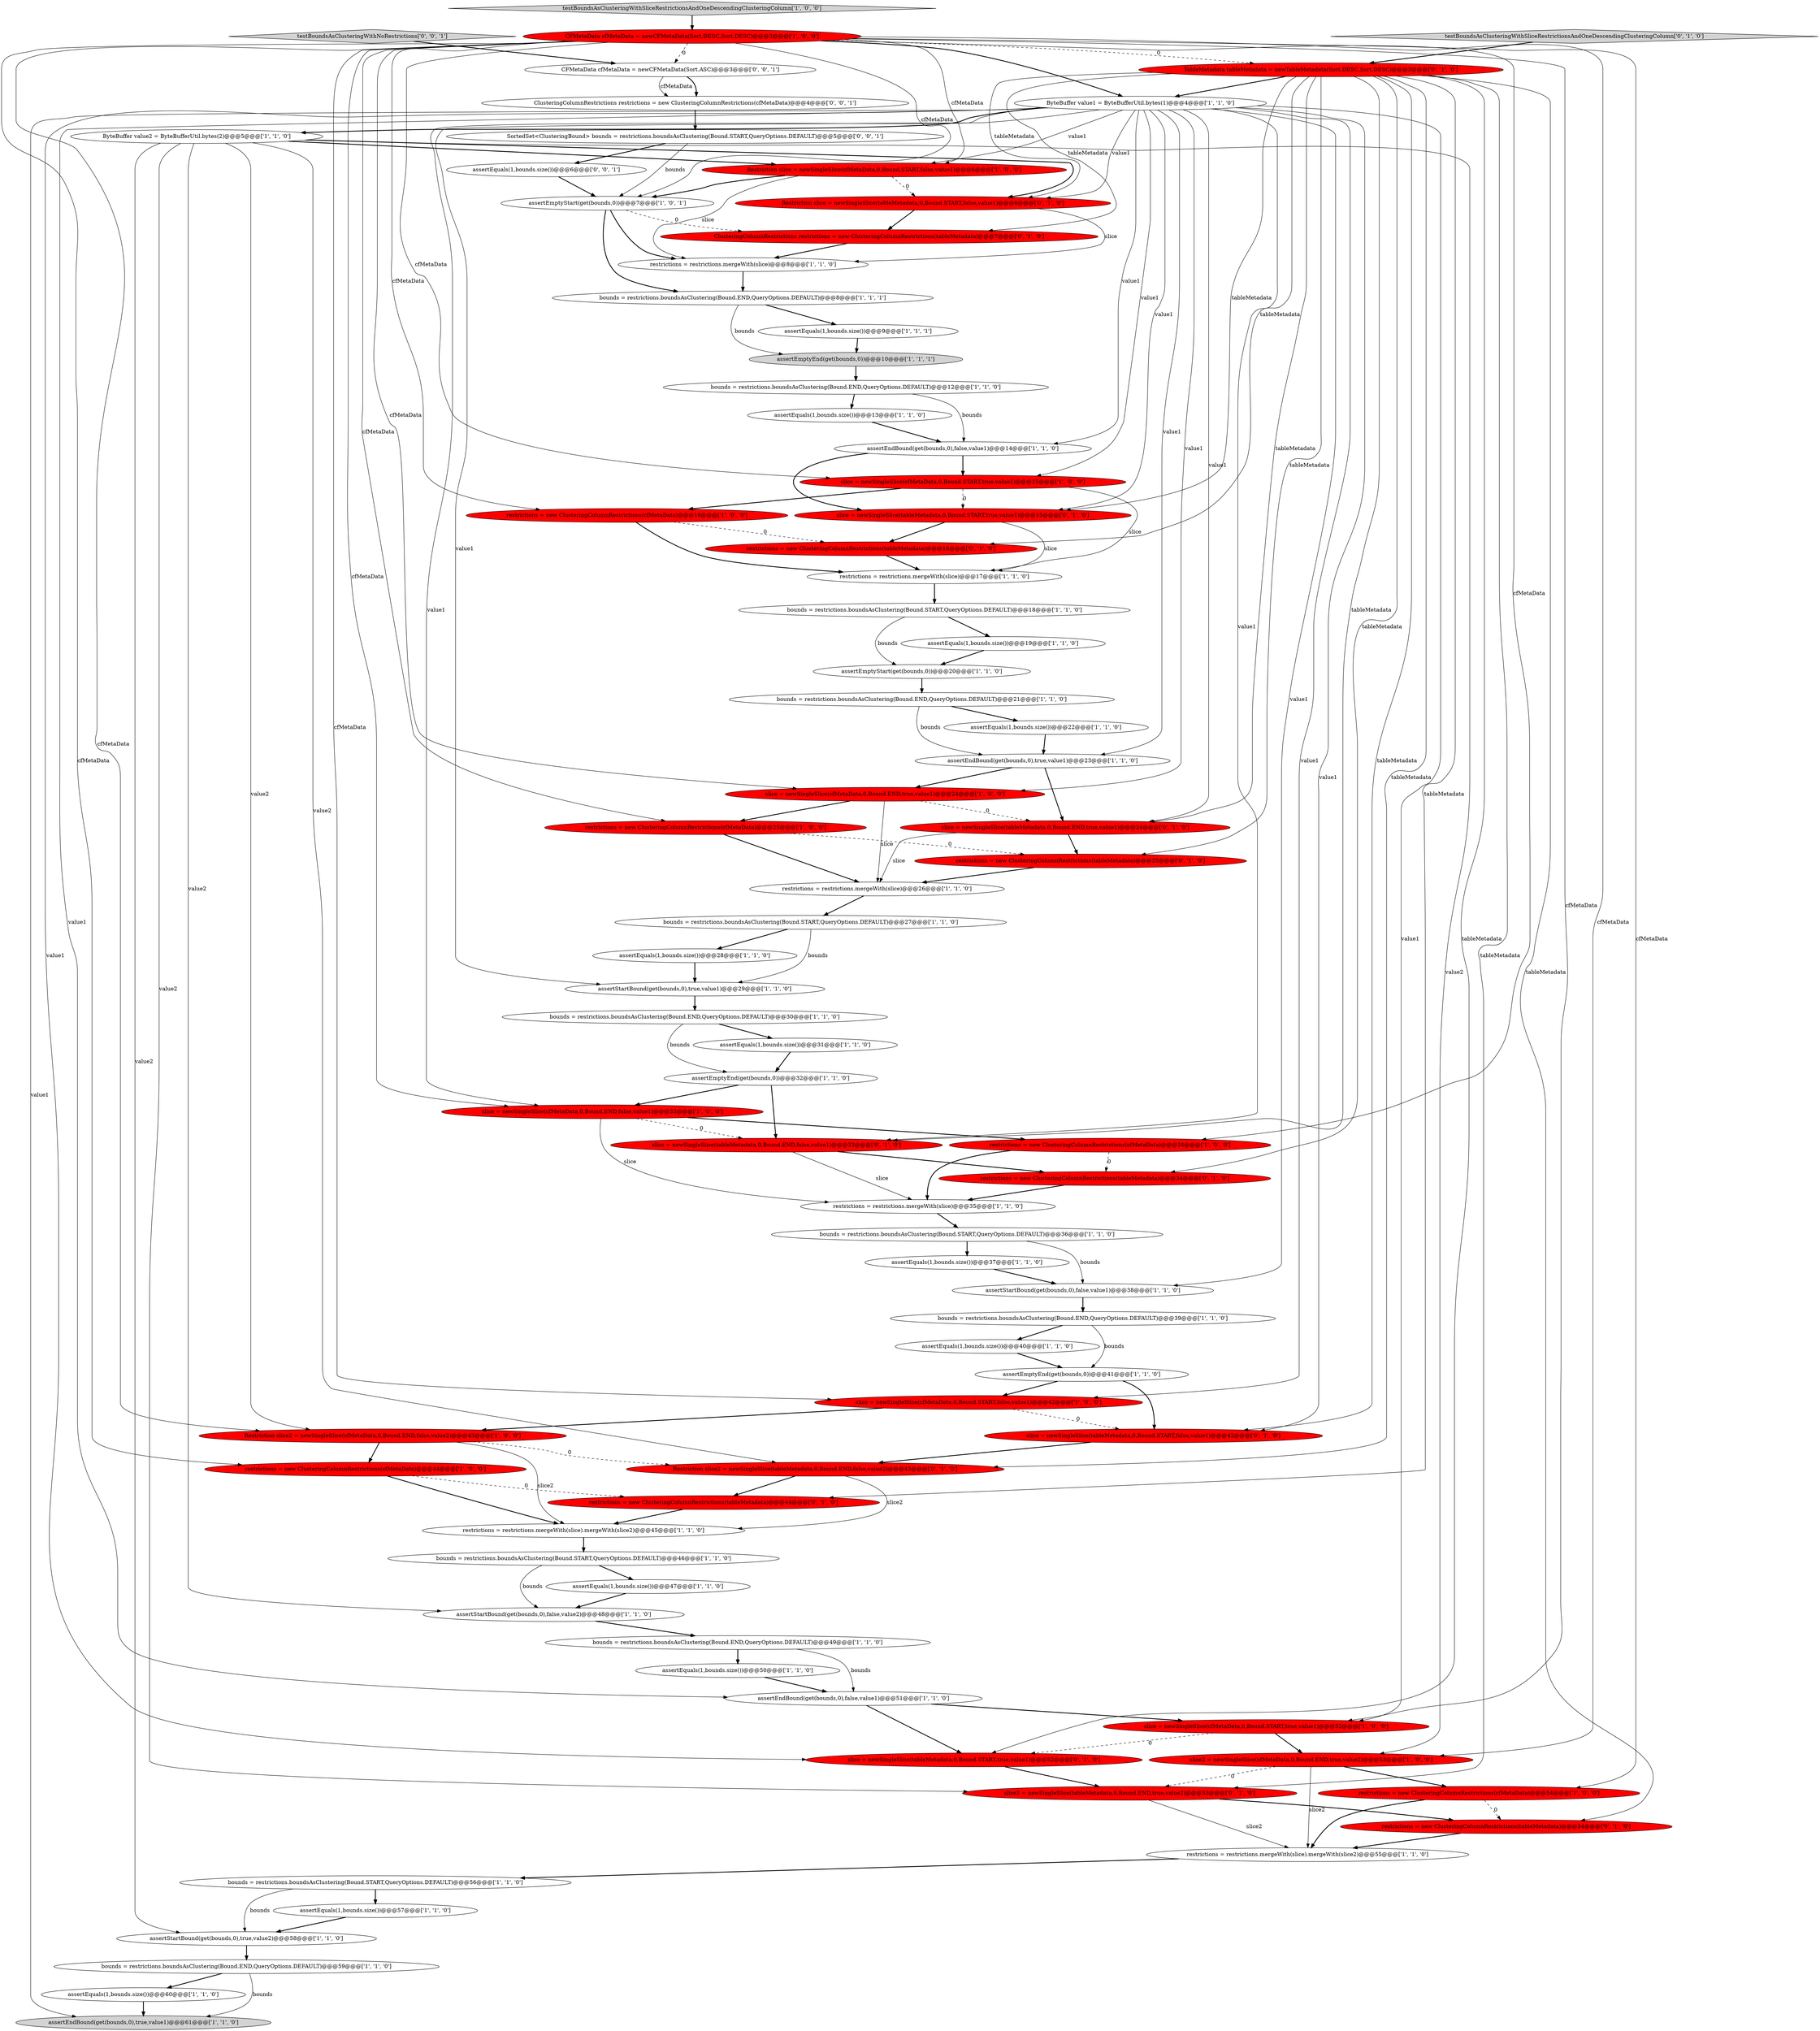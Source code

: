 digraph {
32 [style = filled, label = "Restriction slice2 = newSingleSlice(cfMetaData,0,Bound.END,false,value2)@@@43@@@['1', '0', '0']", fillcolor = red, shape = ellipse image = "AAA1AAABBB1BBB"];
24 [style = filled, label = "assertEndBound(get(bounds,0),true,value1)@@@23@@@['1', '1', '0']", fillcolor = white, shape = ellipse image = "AAA0AAABBB1BBB"];
66 [style = filled, label = "slice2 = newSingleSlice(tableMetadata,0,Bound.END,true,value2)@@@53@@@['0', '1', '0']", fillcolor = red, shape = ellipse image = "AAA1AAABBB2BBB"];
3 [style = filled, label = "assertStartBound(get(bounds,0),true,value2)@@@58@@@['1', '1', '0']", fillcolor = white, shape = ellipse image = "AAA0AAABBB1BBB"];
10 [style = filled, label = "bounds = restrictions.boundsAsClustering(Bound.END,QueryOptions.DEFAULT)@@@49@@@['1', '1', '0']", fillcolor = white, shape = ellipse image = "AAA0AAABBB1BBB"];
33 [style = filled, label = "assertEquals(1,bounds.size())@@@57@@@['1', '1', '0']", fillcolor = white, shape = ellipse image = "AAA0AAABBB1BBB"];
55 [style = filled, label = "assertEndBound(get(bounds,0),false,value1)@@@14@@@['1', '1', '0']", fillcolor = white, shape = ellipse image = "AAA0AAABBB1BBB"];
60 [style = filled, label = "slice = newSingleSlice(tableMetadata,0,Bound.START,true,value1)@@@15@@@['0', '1', '0']", fillcolor = red, shape = ellipse image = "AAA1AAABBB2BBB"];
49 [style = filled, label = "assertEmptyStart(get(bounds,0))@@@7@@@['1', '0', '1']", fillcolor = white, shape = ellipse image = "AAA0AAABBB1BBB"];
34 [style = filled, label = "restrictions = restrictions.mergeWith(slice)@@@35@@@['1', '1', '0']", fillcolor = white, shape = ellipse image = "AAA0AAABBB1BBB"];
48 [style = filled, label = "bounds = restrictions.boundsAsClustering(Bound.END,QueryOptions.DEFAULT)@@@30@@@['1', '1', '0']", fillcolor = white, shape = ellipse image = "AAA0AAABBB1BBB"];
72 [style = filled, label = "testBoundsAsClusteringWithSliceRestrictionsAndOneDescendingClusteringColumn['0', '1', '0']", fillcolor = lightgray, shape = diamond image = "AAA0AAABBB2BBB"];
0 [style = filled, label = "bounds = restrictions.boundsAsClustering(Bound.END,QueryOptions.DEFAULT)@@@59@@@['1', '1', '0']", fillcolor = white, shape = ellipse image = "AAA0AAABBB1BBB"];
4 [style = filled, label = "assertEquals(1,bounds.size())@@@31@@@['1', '1', '0']", fillcolor = white, shape = ellipse image = "AAA0AAABBB1BBB"];
37 [style = filled, label = "assertEquals(1,bounds.size())@@@37@@@['1', '1', '0']", fillcolor = white, shape = ellipse image = "AAA0AAABBB1BBB"];
41 [style = filled, label = "assertEquals(1,bounds.size())@@@13@@@['1', '1', '0']", fillcolor = white, shape = ellipse image = "AAA0AAABBB1BBB"];
26 [style = filled, label = "ByteBuffer value2 = ByteBufferUtil.bytes(2)@@@5@@@['1', '1', '0']", fillcolor = white, shape = ellipse image = "AAA0AAABBB1BBB"];
70 [style = filled, label = "Restriction slice = newSingleSlice(tableMetadata,0,Bound.START,false,value1)@@@6@@@['0', '1', '0']", fillcolor = red, shape = ellipse image = "AAA1AAABBB2BBB"];
27 [style = filled, label = "slice2 = newSingleSlice(cfMetaData,0,Bound.END,true,value2)@@@53@@@['1', '0', '0']", fillcolor = red, shape = ellipse image = "AAA1AAABBB1BBB"];
47 [style = filled, label = "assertEquals(1,bounds.size())@@@47@@@['1', '1', '0']", fillcolor = white, shape = ellipse image = "AAA0AAABBB1BBB"];
42 [style = filled, label = "bounds = restrictions.boundsAsClustering(Bound.END,QueryOptions.DEFAULT)@@@21@@@['1', '1', '0']", fillcolor = white, shape = ellipse image = "AAA0AAABBB1BBB"];
5 [style = filled, label = "assertEquals(1,bounds.size())@@@40@@@['1', '1', '0']", fillcolor = white, shape = ellipse image = "AAA0AAABBB1BBB"];
68 [style = filled, label = "TableMetadata tableMetadata = newTableMetadata(Sort.DESC,Sort.DESC)@@@3@@@['0', '1', '0']", fillcolor = red, shape = ellipse image = "AAA1AAABBB2BBB"];
36 [style = filled, label = "restrictions = restrictions.mergeWith(slice).mergeWith(slice2)@@@45@@@['1', '1', '0']", fillcolor = white, shape = ellipse image = "AAA0AAABBB1BBB"];
38 [style = filled, label = "slice = newSingleSlice(cfMetaData,0,Bound.END,false,value1)@@@33@@@['1', '0', '0']", fillcolor = red, shape = ellipse image = "AAA1AAABBB1BBB"];
62 [style = filled, label = "slice = newSingleSlice(tableMetadata,0,Bound.END,true,value1)@@@24@@@['0', '1', '0']", fillcolor = red, shape = ellipse image = "AAA1AAABBB2BBB"];
29 [style = filled, label = "assertEquals(1,bounds.size())@@@50@@@['1', '1', '0']", fillcolor = white, shape = ellipse image = "AAA0AAABBB1BBB"];
71 [style = filled, label = "slice = newSingleSlice(tableMetadata,0,Bound.START,false,value1)@@@42@@@['0', '1', '0']", fillcolor = red, shape = ellipse image = "AAA1AAABBB2BBB"];
67 [style = filled, label = "ClusteringColumnRestrictions restrictions = new ClusteringColumnRestrictions(tableMetadata)@@@7@@@['0', '1', '0']", fillcolor = red, shape = ellipse image = "AAA1AAABBB2BBB"];
57 [style = filled, label = "assertEmptyEnd(get(bounds,0))@@@32@@@['1', '1', '0']", fillcolor = white, shape = ellipse image = "AAA0AAABBB1BBB"];
54 [style = filled, label = "testBoundsAsClusteringWithSliceRestrictionsAndOneDescendingClusteringColumn['1', '0', '0']", fillcolor = lightgray, shape = diamond image = "AAA0AAABBB1BBB"];
76 [style = filled, label = "ClusteringColumnRestrictions restrictions = new ClusteringColumnRestrictions(cfMetaData)@@@4@@@['0', '0', '1']", fillcolor = white, shape = ellipse image = "AAA0AAABBB3BBB"];
69 [style = filled, label = "restrictions = new ClusteringColumnRestrictions(tableMetadata)@@@25@@@['0', '1', '0']", fillcolor = red, shape = ellipse image = "AAA1AAABBB2BBB"];
9 [style = filled, label = "bounds = restrictions.boundsAsClustering(Bound.END,QueryOptions.DEFAULT)@@@12@@@['1', '1', '0']", fillcolor = white, shape = ellipse image = "AAA0AAABBB1BBB"];
46 [style = filled, label = "restrictions = restrictions.mergeWith(slice).mergeWith(slice2)@@@55@@@['1', '1', '0']", fillcolor = white, shape = ellipse image = "AAA0AAABBB1BBB"];
78 [style = filled, label = "assertEquals(1,bounds.size())@@@6@@@['0', '0', '1']", fillcolor = white, shape = ellipse image = "AAA0AAABBB3BBB"];
18 [style = filled, label = "restrictions = new ClusteringColumnRestrictions(cfMetaData)@@@34@@@['1', '0', '0']", fillcolor = red, shape = ellipse image = "AAA1AAABBB1BBB"];
6 [style = filled, label = "bounds = restrictions.boundsAsClustering(Bound.END,QueryOptions.DEFAULT)@@@39@@@['1', '1', '0']", fillcolor = white, shape = ellipse image = "AAA0AAABBB1BBB"];
58 [style = filled, label = "bounds = restrictions.boundsAsClustering(Bound.START,QueryOptions.DEFAULT)@@@36@@@['1', '1', '0']", fillcolor = white, shape = ellipse image = "AAA0AAABBB1BBB"];
1 [style = filled, label = "bounds = restrictions.boundsAsClustering(Bound.START,QueryOptions.DEFAULT)@@@18@@@['1', '1', '0']", fillcolor = white, shape = ellipse image = "AAA0AAABBB1BBB"];
8 [style = filled, label = "assertEquals(1,bounds.size())@@@22@@@['1', '1', '0']", fillcolor = white, shape = ellipse image = "AAA0AAABBB1BBB"];
12 [style = filled, label = "assertEmptyEnd(get(bounds,0))@@@10@@@['1', '1', '1']", fillcolor = lightgray, shape = ellipse image = "AAA0AAABBB1BBB"];
22 [style = filled, label = "restrictions = new ClusteringColumnRestrictions(cfMetaData)@@@16@@@['1', '0', '0']", fillcolor = red, shape = ellipse image = "AAA1AAABBB1BBB"];
39 [style = filled, label = "assertEndBound(get(bounds,0),true,value1)@@@61@@@['1', '1', '0']", fillcolor = lightgray, shape = ellipse image = "AAA0AAABBB1BBB"];
40 [style = filled, label = "bounds = restrictions.boundsAsClustering(Bound.END,QueryOptions.DEFAULT)@@@8@@@['1', '1', '1']", fillcolor = white, shape = ellipse image = "AAA0AAABBB1BBB"];
80 [style = filled, label = "testBoundsAsClusteringWithNoRestrictions['0', '0', '1']", fillcolor = lightgray, shape = diamond image = "AAA0AAABBB3BBB"];
7 [style = filled, label = "slice = newSingleSlice(cfMetaData,0,Bound.START,true,value1)@@@52@@@['1', '0', '0']", fillcolor = red, shape = ellipse image = "AAA1AAABBB1BBB"];
21 [style = filled, label = "restrictions = restrictions.mergeWith(slice)@@@8@@@['1', '1', '0']", fillcolor = white, shape = ellipse image = "AAA0AAABBB1BBB"];
20 [style = filled, label = "ByteBuffer value1 = ByteBufferUtil.bytes(1)@@@4@@@['1', '1', '0']", fillcolor = white, shape = ellipse image = "AAA0AAABBB1BBB"];
74 [style = filled, label = "restrictions = new ClusteringColumnRestrictions(tableMetadata)@@@44@@@['0', '1', '0']", fillcolor = red, shape = ellipse image = "AAA1AAABBB2BBB"];
77 [style = filled, label = "SortedSet<ClusteringBound> bounds = restrictions.boundsAsClustering(Bound.START,QueryOptions.DEFAULT)@@@5@@@['0', '0', '1']", fillcolor = white, shape = ellipse image = "AAA0AAABBB3BBB"];
35 [style = filled, label = "assertEquals(1,bounds.size())@@@28@@@['1', '1', '0']", fillcolor = white, shape = ellipse image = "AAA0AAABBB1BBB"];
30 [style = filled, label = "restrictions = new ClusteringColumnRestrictions(cfMetaData)@@@25@@@['1', '0', '0']", fillcolor = red, shape = ellipse image = "AAA1AAABBB1BBB"];
53 [style = filled, label = "slice = newSingleSlice(cfMetaData,0,Bound.END,true,value1)@@@24@@@['1', '0', '0']", fillcolor = red, shape = ellipse image = "AAA1AAABBB1BBB"];
2 [style = filled, label = "bounds = restrictions.boundsAsClustering(Bound.START,QueryOptions.DEFAULT)@@@27@@@['1', '1', '0']", fillcolor = white, shape = ellipse image = "AAA0AAABBB1BBB"];
59 [style = filled, label = "slice = newSingleSlice(cfMetaData,0,Bound.START,false,value1)@@@42@@@['1', '0', '0']", fillcolor = red, shape = ellipse image = "AAA1AAABBB1BBB"];
50 [style = filled, label = "assertEquals(1,bounds.size())@@@9@@@['1', '1', '1']", fillcolor = white, shape = ellipse image = "AAA0AAABBB1BBB"];
75 [style = filled, label = "restrictions = new ClusteringColumnRestrictions(tableMetadata)@@@34@@@['0', '1', '0']", fillcolor = red, shape = ellipse image = "AAA1AAABBB2BBB"];
65 [style = filled, label = "slice = newSingleSlice(tableMetadata,0,Bound.END,false,value1)@@@33@@@['0', '1', '0']", fillcolor = red, shape = ellipse image = "AAA1AAABBB2BBB"];
19 [style = filled, label = "restrictions = new ClusteringColumnRestrictions(cfMetaData)@@@44@@@['1', '0', '0']", fillcolor = red, shape = ellipse image = "AAA1AAABBB1BBB"];
15 [style = filled, label = "restrictions = restrictions.mergeWith(slice)@@@17@@@['1', '1', '0']", fillcolor = white, shape = ellipse image = "AAA0AAABBB1BBB"];
52 [style = filled, label = "assertStartBound(get(bounds,0),true,value1)@@@29@@@['1', '1', '0']", fillcolor = white, shape = ellipse image = "AAA0AAABBB1BBB"];
73 [style = filled, label = "restrictions = new ClusteringColumnRestrictions(tableMetadata)@@@16@@@['0', '1', '0']", fillcolor = red, shape = ellipse image = "AAA1AAABBB2BBB"];
11 [style = filled, label = "restrictions = restrictions.mergeWith(slice)@@@26@@@['1', '1', '0']", fillcolor = white, shape = ellipse image = "AAA0AAABBB1BBB"];
25 [style = filled, label = "bounds = restrictions.boundsAsClustering(Bound.START,QueryOptions.DEFAULT)@@@46@@@['1', '1', '0']", fillcolor = white, shape = ellipse image = "AAA0AAABBB1BBB"];
56 [style = filled, label = "assertStartBound(get(bounds,0),false,value1)@@@38@@@['1', '1', '0']", fillcolor = white, shape = ellipse image = "AAA0AAABBB1BBB"];
17 [style = filled, label = "slice = newSingleSlice(cfMetaData,0,Bound.START,true,value1)@@@15@@@['1', '0', '0']", fillcolor = red, shape = ellipse image = "AAA1AAABBB1BBB"];
44 [style = filled, label = "assertEquals(1,bounds.size())@@@60@@@['1', '1', '0']", fillcolor = white, shape = ellipse image = "AAA0AAABBB1BBB"];
28 [style = filled, label = "restrictions = new ClusteringColumnRestrictions(cfMetaData)@@@54@@@['1', '0', '0']", fillcolor = red, shape = ellipse image = "AAA1AAABBB1BBB"];
64 [style = filled, label = "Restriction slice2 = newSingleSlice(tableMetadata,0,Bound.END,false,value2)@@@43@@@['0', '1', '0']", fillcolor = red, shape = ellipse image = "AAA1AAABBB2BBB"];
45 [style = filled, label = "bounds = restrictions.boundsAsClustering(Bound.START,QueryOptions.DEFAULT)@@@56@@@['1', '1', '0']", fillcolor = white, shape = ellipse image = "AAA0AAABBB1BBB"];
43 [style = filled, label = "assertStartBound(get(bounds,0),false,value2)@@@48@@@['1', '1', '0']", fillcolor = white, shape = ellipse image = "AAA0AAABBB1BBB"];
61 [style = filled, label = "slice = newSingleSlice(tableMetadata,0,Bound.START,true,value1)@@@52@@@['0', '1', '0']", fillcolor = red, shape = ellipse image = "AAA1AAABBB2BBB"];
31 [style = filled, label = "assertEndBound(get(bounds,0),false,value1)@@@51@@@['1', '1', '0']", fillcolor = white, shape = ellipse image = "AAA0AAABBB1BBB"];
14 [style = filled, label = "assertEmptyStart(get(bounds,0))@@@20@@@['1', '1', '0']", fillcolor = white, shape = ellipse image = "AAA0AAABBB1BBB"];
79 [style = filled, label = "CFMetaData cfMetaData = newCFMetaData(Sort.ASC)@@@3@@@['0', '0', '1']", fillcolor = white, shape = ellipse image = "AAA0AAABBB3BBB"];
63 [style = filled, label = "restrictions = new ClusteringColumnRestrictions(tableMetadata)@@@54@@@['0', '1', '0']", fillcolor = red, shape = ellipse image = "AAA1AAABBB2BBB"];
13 [style = filled, label = "assertEquals(1,bounds.size())@@@19@@@['1', '1', '0']", fillcolor = white, shape = ellipse image = "AAA0AAABBB1BBB"];
16 [style = filled, label = "assertEmptyEnd(get(bounds,0))@@@41@@@['1', '1', '0']", fillcolor = white, shape = ellipse image = "AAA0AAABBB1BBB"];
51 [style = filled, label = "CFMetaData cfMetaData = newCFMetaData(Sort.DESC,Sort.DESC)@@@3@@@['1', '0', '0']", fillcolor = red, shape = ellipse image = "AAA1AAABBB1BBB"];
23 [style = filled, label = "Restriction slice = newSingleSlice(cfMetaData,0,Bound.START,false,value1)@@@6@@@['1', '0', '0']", fillcolor = red, shape = ellipse image = "AAA1AAABBB1BBB"];
68->65 [style = solid, label="tableMetadata"];
2->35 [style = bold, label=""];
68->63 [style = solid, label="tableMetadata"];
22->73 [style = dashed, label="0"];
55->17 [style = bold, label=""];
70->67 [style = bold, label=""];
61->66 [style = bold, label=""];
22->15 [style = bold, label=""];
51->38 [style = solid, label="cfMetaData"];
20->70 [style = solid, label="value1"];
26->3 [style = solid, label="value2"];
20->26 [style = bold, label=""];
27->28 [style = bold, label=""];
48->4 [style = bold, label=""];
31->61 [style = bold, label=""];
20->23 [style = solid, label="value1"];
23->21 [style = solid, label="slice"];
51->79 [style = dashed, label="0"];
45->33 [style = bold, label=""];
38->34 [style = solid, label="slice"];
19->36 [style = bold, label=""];
79->76 [style = bold, label=""];
12->9 [style = bold, label=""];
20->53 [style = solid, label="value1"];
1->13 [style = bold, label=""];
51->32 [style = solid, label="cfMetaData"];
66->46 [style = solid, label="slice2"];
34->58 [style = bold, label=""];
30->11 [style = bold, label=""];
51->28 [style = solid, label="cfMetaData"];
20->62 [style = solid, label="value1"];
71->64 [style = bold, label=""];
68->71 [style = solid, label="tableMetadata"];
68->74 [style = solid, label="tableMetadata"];
77->49 [style = solid, label="bounds"];
32->64 [style = dashed, label="0"];
50->12 [style = bold, label=""];
68->70 [style = solid, label="tableMetadata"];
57->38 [style = bold, label=""];
28->63 [style = dashed, label="0"];
20->31 [style = solid, label="value1"];
68->62 [style = solid, label="tableMetadata"];
17->15 [style = solid, label="slice"];
49->40 [style = bold, label=""];
24->53 [style = bold, label=""];
13->14 [style = bold, label=""];
40->12 [style = solid, label="bounds"];
30->69 [style = dashed, label="0"];
55->60 [style = bold, label=""];
66->63 [style = bold, label=""];
23->49 [style = bold, label=""];
51->53 [style = solid, label="cfMetaData"];
51->18 [style = solid, label="cfMetaData"];
40->50 [style = bold, label=""];
25->47 [style = bold, label=""];
20->65 [style = solid, label="value1"];
33->3 [style = bold, label=""];
51->17 [style = solid, label="cfMetaData"];
49->67 [style = dashed, label="0"];
51->23 [style = solid, label="cfMetaData"];
38->65 [style = dashed, label="0"];
59->32 [style = bold, label=""];
68->60 [style = solid, label="tableMetadata"];
64->74 [style = bold, label=""];
65->75 [style = bold, label=""];
68->67 [style = solid, label="tableMetadata"];
20->60 [style = solid, label="value1"];
53->30 [style = bold, label=""];
47->43 [style = bold, label=""];
10->31 [style = solid, label="bounds"];
51->49 [style = solid, label="cfMetaData"];
26->70 [style = bold, label=""];
77->78 [style = bold, label=""];
20->38 [style = solid, label="value1"];
19->74 [style = dashed, label="0"];
51->7 [style = solid, label="cfMetaData"];
35->52 [style = bold, label=""];
3->0 [style = bold, label=""];
70->21 [style = solid, label="slice"];
68->73 [style = solid, label="tableMetadata"];
80->79 [style = bold, label=""];
51->68 [style = dashed, label="0"];
20->71 [style = solid, label="value1"];
0->39 [style = solid, label="bounds"];
38->18 [style = bold, label=""];
36->25 [style = bold, label=""];
26->66 [style = solid, label="value2"];
52->48 [style = bold, label=""];
1->14 [style = solid, label="bounds"];
68->66 [style = solid, label="tableMetadata"];
25->43 [style = solid, label="bounds"];
16->71 [style = bold, label=""];
20->59 [style = solid, label="value1"];
43->10 [style = bold, label=""];
0->44 [style = bold, label=""];
57->65 [style = bold, label=""];
2->52 [style = solid, label="bounds"];
20->7 [style = solid, label="value1"];
32->36 [style = solid, label="slice2"];
20->17 [style = solid, label="value1"];
45->3 [style = solid, label="bounds"];
8->24 [style = bold, label=""];
51->27 [style = solid, label="cfMetaData"];
56->6 [style = bold, label=""];
26->43 [style = solid, label="value2"];
51->22 [style = solid, label="cfMetaData"];
68->64 [style = solid, label="tableMetadata"];
4->57 [style = bold, label=""];
26->64 [style = solid, label="value2"];
18->34 [style = bold, label=""];
48->57 [style = solid, label="bounds"];
42->8 [style = bold, label=""];
14->42 [style = bold, label=""];
58->37 [style = bold, label=""];
18->75 [style = dashed, label="0"];
73->15 [style = bold, label=""];
32->19 [style = bold, label=""];
69->11 [style = bold, label=""];
79->76 [style = solid, label="cfMetaData"];
51->20 [style = bold, label=""];
31->7 [style = bold, label=""];
23->70 [style = dashed, label="0"];
5->16 [style = bold, label=""];
6->5 [style = bold, label=""];
63->46 [style = bold, label=""];
59->71 [style = dashed, label="0"];
51->19 [style = solid, label="cfMetaData"];
6->16 [style = solid, label="bounds"];
16->59 [style = bold, label=""];
68->69 [style = solid, label="tableMetadata"];
20->56 [style = solid, label="value1"];
20->24 [style = solid, label="value1"];
26->27 [style = solid, label="value2"];
68->61 [style = solid, label="tableMetadata"];
62->69 [style = bold, label=""];
15->1 [style = bold, label=""];
54->51 [style = bold, label=""];
58->56 [style = solid, label="bounds"];
7->61 [style = dashed, label="0"];
53->62 [style = dashed, label="0"];
20->52 [style = solid, label="value1"];
20->39 [style = solid, label="value1"];
20->61 [style = solid, label="value1"];
41->55 [style = bold, label=""];
29->31 [style = bold, label=""];
76->77 [style = bold, label=""];
62->11 [style = solid, label="slice"];
74->36 [style = bold, label=""];
17->22 [style = bold, label=""];
44->39 [style = bold, label=""];
67->21 [style = bold, label=""];
64->36 [style = solid, label="slice2"];
49->21 [style = bold, label=""];
11->2 [style = bold, label=""];
51->59 [style = solid, label="cfMetaData"];
68->75 [style = solid, label="tableMetadata"];
9->41 [style = bold, label=""];
27->66 [style = dashed, label="0"];
28->46 [style = bold, label=""];
60->15 [style = solid, label="slice"];
10->29 [style = bold, label=""];
65->34 [style = solid, label="slice"];
60->73 [style = bold, label=""];
26->23 [style = bold, label=""];
20->55 [style = solid, label="value1"];
42->24 [style = solid, label="bounds"];
7->27 [style = bold, label=""];
21->40 [style = bold, label=""];
46->45 [style = bold, label=""];
75->34 [style = bold, label=""];
24->62 [style = bold, label=""];
17->60 [style = dashed, label="0"];
9->55 [style = solid, label="bounds"];
72->68 [style = bold, label=""];
78->49 [style = bold, label=""];
53->11 [style = solid, label="slice"];
68->20 [style = bold, label=""];
26->32 [style = solid, label="value2"];
51->30 [style = solid, label="cfMetaData"];
27->46 [style = solid, label="slice2"];
37->56 [style = bold, label=""];
}
